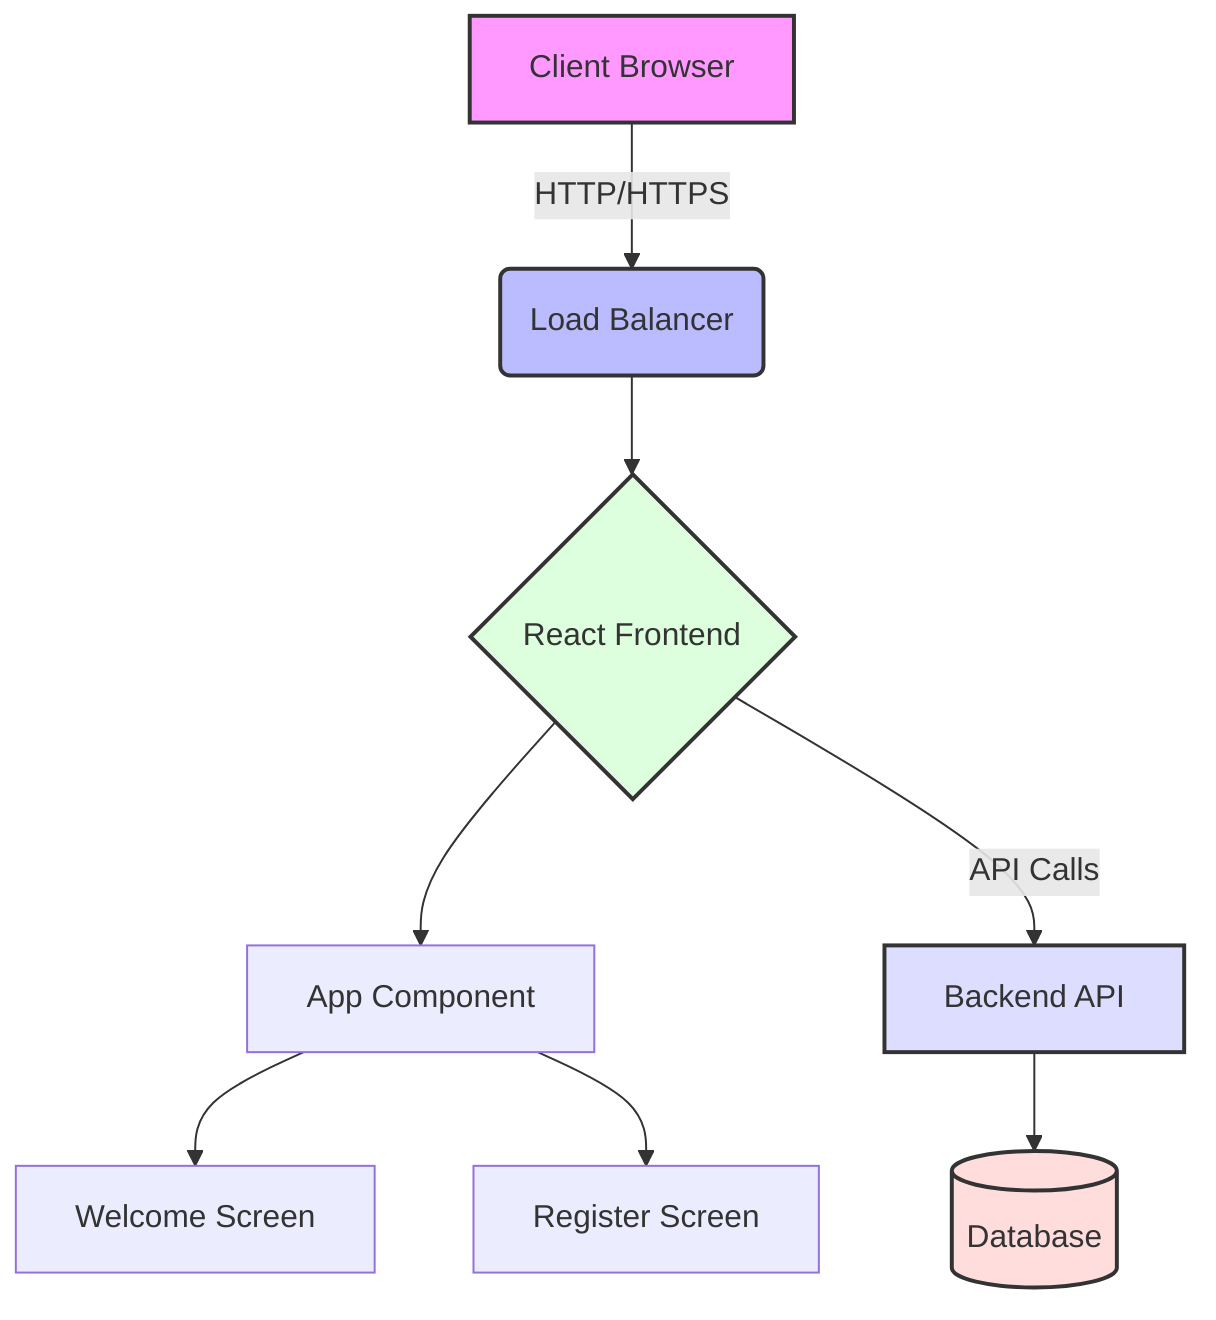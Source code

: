 graph TD
    A[Client Browser] -->|HTTP/HTTPS| B(Load Balancer)
    B --> C{React Frontend}
    C --> D[App Component]
    D --> E[Welcome Screen]
    D --> F[Register Screen]
    C -->|API Calls| G[Backend API]
    G --> H[(Database)]
    
    style A fill:#f9f,stroke:#333,stroke-width:2px
    style B fill:#bbf,stroke:#333,stroke-width:2px
    style C fill:#dfd,stroke:#333,stroke-width:2px
    style G fill:#ddf,stroke:#333,stroke-width:2px
    style H fill:#fdd,stroke:#333,stroke-width:2px